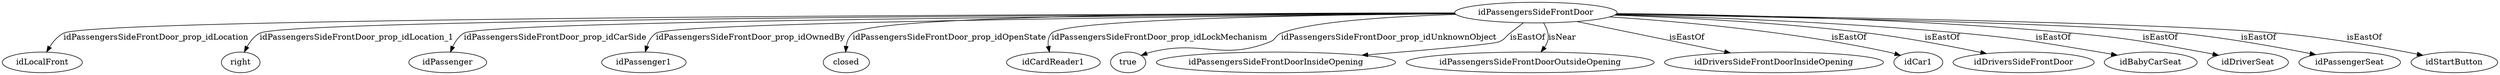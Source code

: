 strict digraph  {
idPassengersSideFrontDoor [node_type=entity_node];
idLocalFront [node_type=property_node];
right [node_type=property_node];
idPassenger [node_type=property_node];
idPassenger1 [node_type=property_node];
closed [node_type=property_node];
idCardReader1 [node_type=property_node];
true [node_type=property_node];
idPassengersSideFrontDoorInsideOpening [node_type=entity_node];
idPassengersSideFrontDoorOutsideOpening [node_type=entity_node];
idDriversSideFrontDoorInsideOpening [node_type=entity_node];
idCar1 [node_type=entity_node];
idDriversSideFrontDoor [node_type=entity_node];
idBabyCarSeat [node_type=entity_node];
idDriverSeat [node_type=entity_node];
idPassengerSeat [node_type=entity_node];
idStartButton [node_type=entity_node];
idPassengersSideFrontDoor -> idLocalFront  [edge_type=property, label=idPassengersSideFrontDoor_prop_idLocation];
idPassengersSideFrontDoor -> right  [edge_type=property, label=idPassengersSideFrontDoor_prop_idLocation_1];
idPassengersSideFrontDoor -> idPassenger  [edge_type=property, label=idPassengersSideFrontDoor_prop_idCarSide];
idPassengersSideFrontDoor -> idPassenger1  [edge_type=property, label=idPassengersSideFrontDoor_prop_idOwnedBy];
idPassengersSideFrontDoor -> closed  [edge_type=property, label=idPassengersSideFrontDoor_prop_idOpenState];
idPassengersSideFrontDoor -> idCardReader1  [edge_type=property, label=idPassengersSideFrontDoor_prop_idLockMechanism];
idPassengersSideFrontDoor -> true  [edge_type=property, label=idPassengersSideFrontDoor_prop_idUnknownObject];
idPassengersSideFrontDoor -> idPassengersSideFrontDoorInsideOpening  [edge_type=relationship, label=isEastOf];
idPassengersSideFrontDoor -> idPassengersSideFrontDoorOutsideOpening  [edge_type=relationship, label=isNear];
idPassengersSideFrontDoor -> idDriversSideFrontDoorInsideOpening  [edge_type=relationship, label=isEastOf];
idPassengersSideFrontDoor -> idCar1  [edge_type=relationship, label=isEastOf];
idPassengersSideFrontDoor -> idDriversSideFrontDoor  [edge_type=relationship, label=isEastOf];
idPassengersSideFrontDoor -> idBabyCarSeat  [edge_type=relationship, label=isEastOf];
idPassengersSideFrontDoor -> idDriverSeat  [edge_type=relationship, label=isEastOf];
idPassengersSideFrontDoor -> idPassengerSeat  [edge_type=relationship, label=isEastOf];
idPassengersSideFrontDoor -> idStartButton  [edge_type=relationship, label=isEastOf];
}
